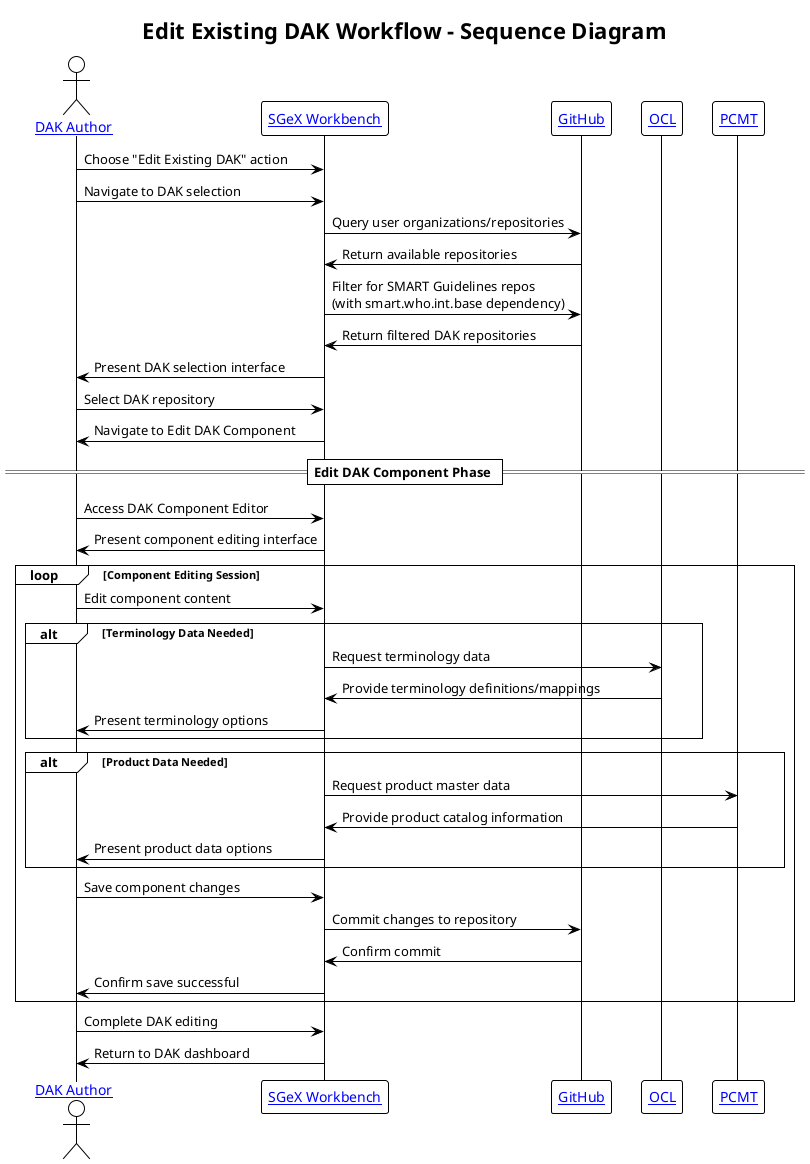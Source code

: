 @startuml Edit Existing DAK Workflow Sequence
!theme plain
title Edit Existing DAK Workflow - Sequence Diagram

actor "[[../requirements.md#req-actor-001 DAK Author]]" as Author
participant "[[../requirements.md#req-actor-002 SGeX Workbench]]" as SGeX  
participant "[[../requirements.md#req-actor-003 GitHub]]" as GitHub
participant "[[../requirements.md#req-actor-004 OCL]]" as OCL
participant "[[../requirements.md#req-actor-005 PCMT]]" as PCMT

Author -> SGeX: Choose "Edit Existing DAK" action
Author -> SGeX: Navigate to DAK selection

SGeX -> GitHub: Query user organizations/repositories  
GitHub -> SGeX: Return available repositories
SGeX -> GitHub: Filter for SMART Guidelines repos\n(with smart.who.int.base dependency)
GitHub -> SGeX: Return filtered DAK repositories
SGeX -> Author: Present DAK selection interface

Author -> SGeX: Select DAK repository
SGeX -> Author: Navigate to Edit DAK Component

== Edit DAK Component Phase ==
Author -> SGeX: Access DAK Component Editor
SGeX -> Author: Present component editing interface

loop Component Editing Session
    Author -> SGeX: Edit component content
    
    alt Terminology Data Needed
        SGeX -> OCL: Request terminology data
        OCL -> SGeX: Provide terminology definitions/mappings
        SGeX -> Author: Present terminology options
    end
    
    alt Product Data Needed  
        SGeX -> PCMT: Request product master data
        PCMT -> SGeX: Provide product catalog information
        SGeX -> Author: Present product data options
    end
    
    Author -> SGeX: Save component changes
    SGeX -> GitHub: Commit changes to repository
    GitHub -> SGeX: Confirm commit
    SGeX -> Author: Confirm save successful
end

Author -> SGeX: Complete DAK editing
SGeX -> Author: Return to DAK dashboard

@enduml